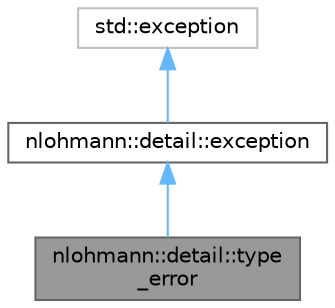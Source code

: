 digraph "nlohmann::detail::type_error"
{
 // LATEX_PDF_SIZE
  bgcolor="transparent";
  edge [fontname=Helvetica,fontsize=10,labelfontname=Helvetica,labelfontsize=10];
  node [fontname=Helvetica,fontsize=10,shape=box,height=0.2,width=0.4];
  Node1 [id="Node000001",label="nlohmann::detail::type\l_error",height=0.2,width=0.4,color="gray40", fillcolor="grey60", style="filled", fontcolor="black",tooltip="exception indicating executing a member function with a wrong type"];
  Node2 -> Node1 [id="edge1_Node000001_Node000002",dir="back",color="steelblue1",style="solid",tooltip=" "];
  Node2 [id="Node000002",label="nlohmann::detail::exception",height=0.2,width=0.4,color="gray40", fillcolor="white", style="filled",URL="$classnlohmann_1_1detail_1_1exception.html",tooltip="general exception of the basic_json class"];
  Node3 -> Node2 [id="edge2_Node000002_Node000003",dir="back",color="steelblue1",style="solid",tooltip=" "];
  Node3 [id="Node000003",label="std::exception",height=0.2,width=0.4,color="grey75", fillcolor="white", style="filled",tooltip=" "];
}
